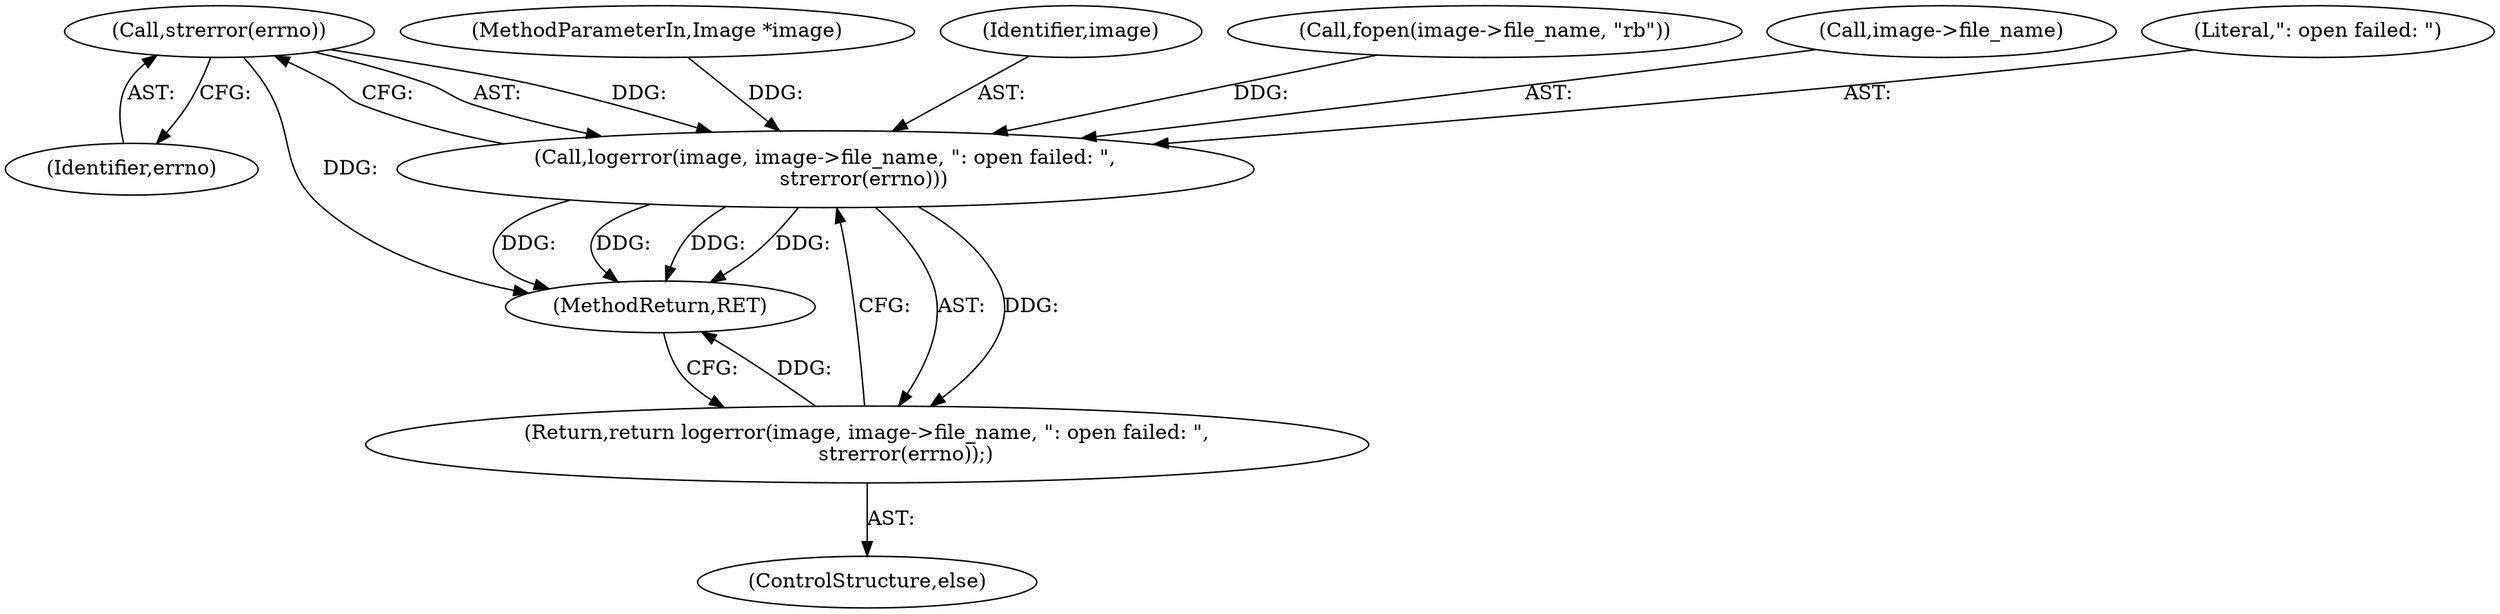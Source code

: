 digraph "0_Android_9d4853418ab2f754c2b63e091c29c5529b8b86ca_30@API" {
"1000284" [label="(Call,strerror(errno))"];
"1000278" [label="(Call,logerror(image, image->file_name, \": open failed: \",\n            strerror(errno)))"];
"1000277" [label="(Return,return logerror(image, image->file_name, \": open failed: \",\n            strerror(errno));)"];
"1000278" [label="(Call,logerror(image, image->file_name, \": open failed: \",\n            strerror(errno)))"];
"1000104" [label="(MethodParameterIn,Image *image)"];
"1000284" [label="(Call,strerror(errno))"];
"1000279" [label="(Identifier,image)"];
"1000277" [label="(Return,return logerror(image, image->file_name, \": open failed: \",\n            strerror(errno));)"];
"1000123" [label="(Call,fopen(image->file_name, \"rb\"))"];
"1000291" [label="(MethodReturn,RET)"];
"1000280" [label="(Call,image->file_name)"];
"1000283" [label="(Literal,\": open failed: \")"];
"1000285" [label="(Identifier,errno)"];
"1000276" [label="(ControlStructure,else)"];
"1000284" -> "1000278"  [label="AST: "];
"1000284" -> "1000285"  [label="CFG: "];
"1000285" -> "1000284"  [label="AST: "];
"1000278" -> "1000284"  [label="CFG: "];
"1000284" -> "1000291"  [label="DDG: "];
"1000284" -> "1000278"  [label="DDG: "];
"1000278" -> "1000277"  [label="AST: "];
"1000279" -> "1000278"  [label="AST: "];
"1000280" -> "1000278"  [label="AST: "];
"1000283" -> "1000278"  [label="AST: "];
"1000277" -> "1000278"  [label="CFG: "];
"1000278" -> "1000291"  [label="DDG: "];
"1000278" -> "1000291"  [label="DDG: "];
"1000278" -> "1000291"  [label="DDG: "];
"1000278" -> "1000291"  [label="DDG: "];
"1000278" -> "1000277"  [label="DDG: "];
"1000104" -> "1000278"  [label="DDG: "];
"1000123" -> "1000278"  [label="DDG: "];
"1000277" -> "1000276"  [label="AST: "];
"1000291" -> "1000277"  [label="CFG: "];
"1000277" -> "1000291"  [label="DDG: "];
}
